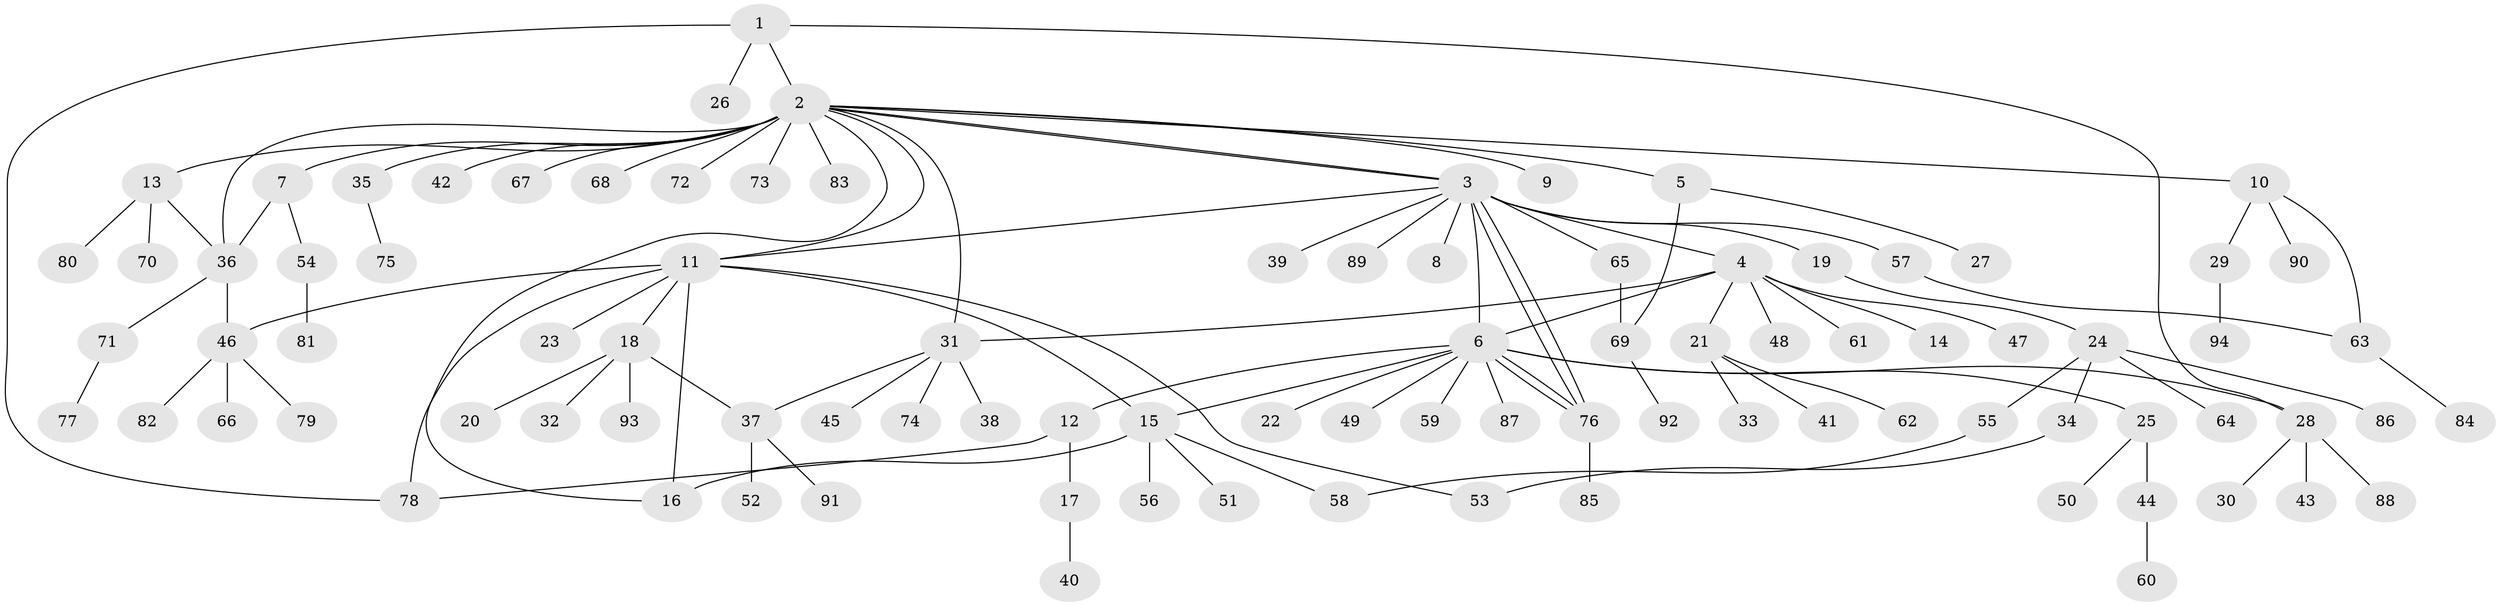 // Generated by graph-tools (version 1.1) at 2025/49/03/09/25 03:49:56]
// undirected, 94 vertices, 114 edges
graph export_dot {
graph [start="1"]
  node [color=gray90,style=filled];
  1;
  2;
  3;
  4;
  5;
  6;
  7;
  8;
  9;
  10;
  11;
  12;
  13;
  14;
  15;
  16;
  17;
  18;
  19;
  20;
  21;
  22;
  23;
  24;
  25;
  26;
  27;
  28;
  29;
  30;
  31;
  32;
  33;
  34;
  35;
  36;
  37;
  38;
  39;
  40;
  41;
  42;
  43;
  44;
  45;
  46;
  47;
  48;
  49;
  50;
  51;
  52;
  53;
  54;
  55;
  56;
  57;
  58;
  59;
  60;
  61;
  62;
  63;
  64;
  65;
  66;
  67;
  68;
  69;
  70;
  71;
  72;
  73;
  74;
  75;
  76;
  77;
  78;
  79;
  80;
  81;
  82;
  83;
  84;
  85;
  86;
  87;
  88;
  89;
  90;
  91;
  92;
  93;
  94;
  1 -- 2;
  1 -- 26;
  1 -- 28;
  1 -- 78;
  2 -- 3;
  2 -- 3;
  2 -- 5;
  2 -- 7;
  2 -- 9;
  2 -- 10;
  2 -- 11;
  2 -- 13;
  2 -- 16;
  2 -- 31;
  2 -- 35;
  2 -- 36;
  2 -- 42;
  2 -- 67;
  2 -- 68;
  2 -- 72;
  2 -- 73;
  2 -- 83;
  3 -- 4;
  3 -- 6;
  3 -- 8;
  3 -- 11;
  3 -- 19;
  3 -- 39;
  3 -- 57;
  3 -- 65;
  3 -- 76;
  3 -- 76;
  3 -- 89;
  4 -- 6;
  4 -- 14;
  4 -- 21;
  4 -- 31;
  4 -- 47;
  4 -- 48;
  4 -- 61;
  5 -- 27;
  5 -- 69;
  6 -- 12;
  6 -- 15;
  6 -- 22;
  6 -- 25;
  6 -- 28;
  6 -- 49;
  6 -- 59;
  6 -- 76;
  6 -- 76;
  6 -- 87;
  7 -- 36;
  7 -- 54;
  10 -- 29;
  10 -- 63;
  10 -- 90;
  11 -- 15;
  11 -- 16;
  11 -- 18;
  11 -- 23;
  11 -- 46;
  11 -- 53;
  11 -- 78;
  12 -- 17;
  12 -- 78;
  13 -- 36;
  13 -- 70;
  13 -- 80;
  15 -- 16;
  15 -- 51;
  15 -- 56;
  15 -- 58;
  17 -- 40;
  18 -- 20;
  18 -- 32;
  18 -- 37;
  18 -- 93;
  19 -- 24;
  21 -- 33;
  21 -- 41;
  21 -- 62;
  24 -- 34;
  24 -- 55;
  24 -- 64;
  24 -- 86;
  25 -- 44;
  25 -- 50;
  28 -- 30;
  28 -- 43;
  28 -- 88;
  29 -- 94;
  31 -- 37;
  31 -- 38;
  31 -- 45;
  31 -- 74;
  34 -- 53;
  35 -- 75;
  36 -- 46;
  36 -- 71;
  37 -- 52;
  37 -- 91;
  44 -- 60;
  46 -- 66;
  46 -- 79;
  46 -- 82;
  54 -- 81;
  55 -- 58;
  57 -- 63;
  63 -- 84;
  65 -- 69;
  69 -- 92;
  71 -- 77;
  76 -- 85;
}
